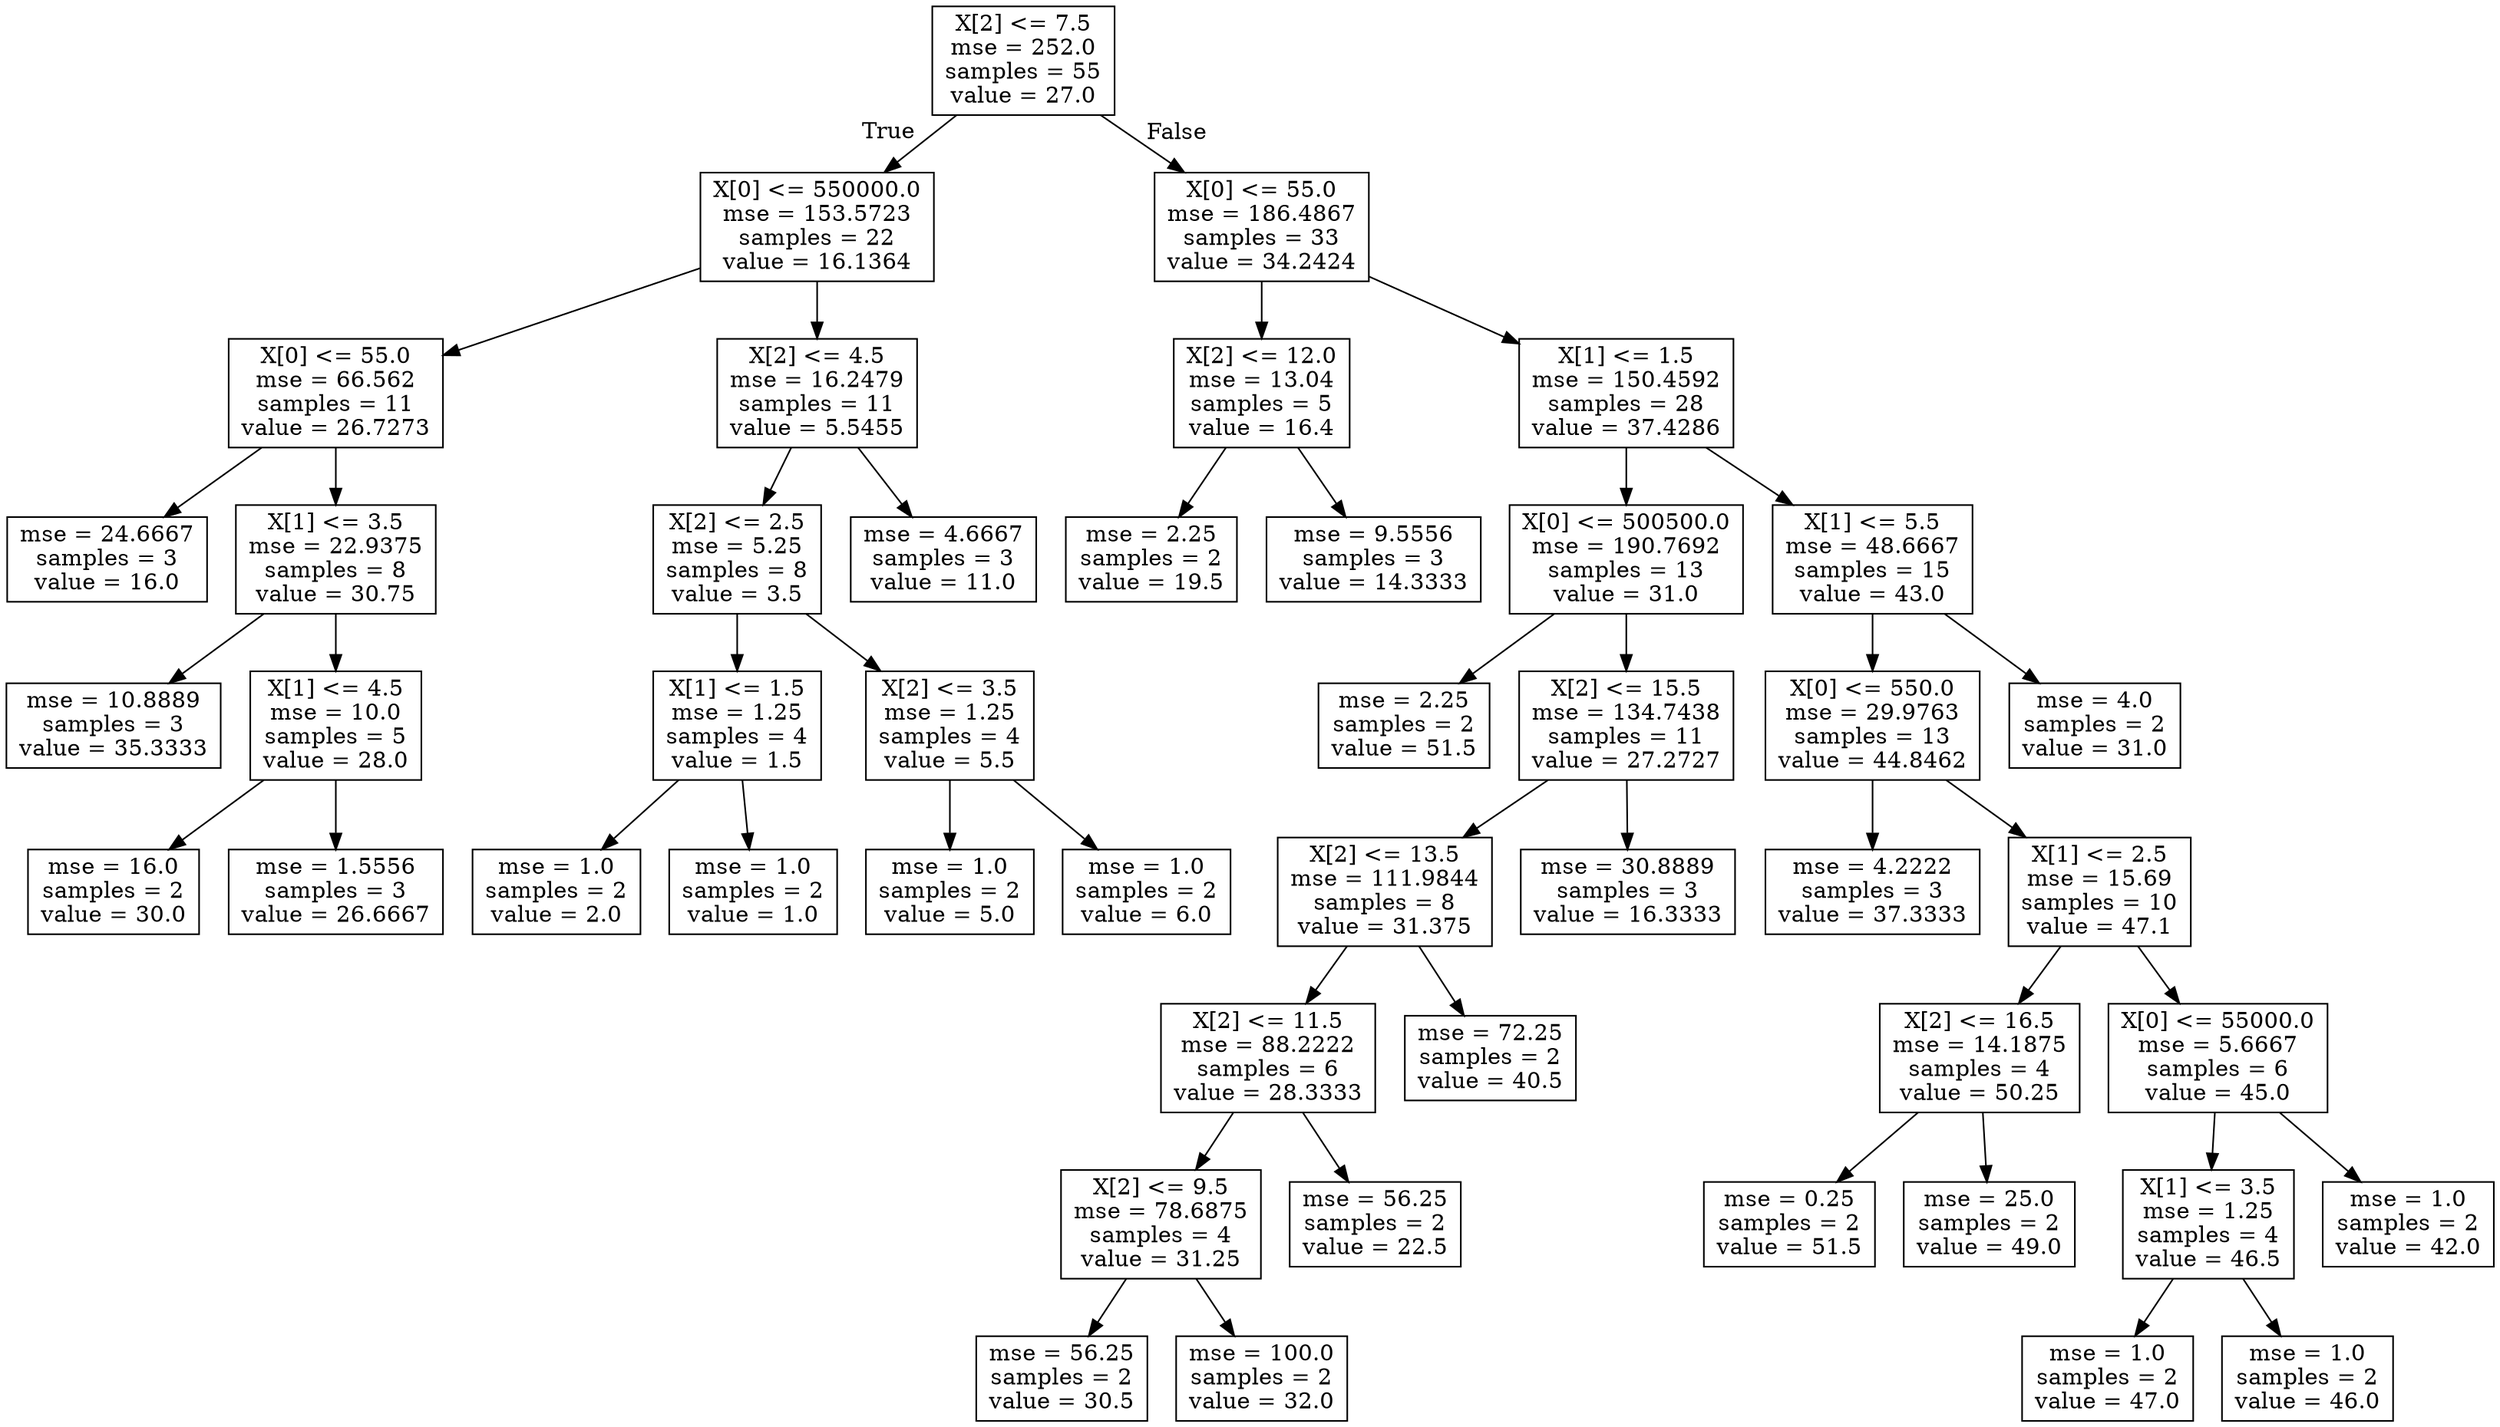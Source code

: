 digraph Tree {
node [shape=box] ;
0 [label="X[2] <= 7.5\nmse = 252.0\nsamples = 55\nvalue = 27.0"] ;
1 [label="X[0] <= 550000.0\nmse = 153.5723\nsamples = 22\nvalue = 16.1364"] ;
0 -> 1 [labeldistance=2.5, labelangle=45, headlabel="True"] ;
2 [label="X[0] <= 55.0\nmse = 66.562\nsamples = 11\nvalue = 26.7273"] ;
1 -> 2 ;
3 [label="mse = 24.6667\nsamples = 3\nvalue = 16.0"] ;
2 -> 3 ;
4 [label="X[1] <= 3.5\nmse = 22.9375\nsamples = 8\nvalue = 30.75"] ;
2 -> 4 ;
5 [label="mse = 10.8889\nsamples = 3\nvalue = 35.3333"] ;
4 -> 5 ;
6 [label="X[1] <= 4.5\nmse = 10.0\nsamples = 5\nvalue = 28.0"] ;
4 -> 6 ;
7 [label="mse = 16.0\nsamples = 2\nvalue = 30.0"] ;
6 -> 7 ;
8 [label="mse = 1.5556\nsamples = 3\nvalue = 26.6667"] ;
6 -> 8 ;
9 [label="X[2] <= 4.5\nmse = 16.2479\nsamples = 11\nvalue = 5.5455"] ;
1 -> 9 ;
10 [label="X[2] <= 2.5\nmse = 5.25\nsamples = 8\nvalue = 3.5"] ;
9 -> 10 ;
11 [label="X[1] <= 1.5\nmse = 1.25\nsamples = 4\nvalue = 1.5"] ;
10 -> 11 ;
12 [label="mse = 1.0\nsamples = 2\nvalue = 2.0"] ;
11 -> 12 ;
13 [label="mse = 1.0\nsamples = 2\nvalue = 1.0"] ;
11 -> 13 ;
14 [label="X[2] <= 3.5\nmse = 1.25\nsamples = 4\nvalue = 5.5"] ;
10 -> 14 ;
15 [label="mse = 1.0\nsamples = 2\nvalue = 5.0"] ;
14 -> 15 ;
16 [label="mse = 1.0\nsamples = 2\nvalue = 6.0"] ;
14 -> 16 ;
17 [label="mse = 4.6667\nsamples = 3\nvalue = 11.0"] ;
9 -> 17 ;
18 [label="X[0] <= 55.0\nmse = 186.4867\nsamples = 33\nvalue = 34.2424"] ;
0 -> 18 [labeldistance=2.5, labelangle=-45, headlabel="False"] ;
19 [label="X[2] <= 12.0\nmse = 13.04\nsamples = 5\nvalue = 16.4"] ;
18 -> 19 ;
20 [label="mse = 2.25\nsamples = 2\nvalue = 19.5"] ;
19 -> 20 ;
21 [label="mse = 9.5556\nsamples = 3\nvalue = 14.3333"] ;
19 -> 21 ;
22 [label="X[1] <= 1.5\nmse = 150.4592\nsamples = 28\nvalue = 37.4286"] ;
18 -> 22 ;
23 [label="X[0] <= 500500.0\nmse = 190.7692\nsamples = 13\nvalue = 31.0"] ;
22 -> 23 ;
24 [label="mse = 2.25\nsamples = 2\nvalue = 51.5"] ;
23 -> 24 ;
25 [label="X[2] <= 15.5\nmse = 134.7438\nsamples = 11\nvalue = 27.2727"] ;
23 -> 25 ;
26 [label="X[2] <= 13.5\nmse = 111.9844\nsamples = 8\nvalue = 31.375"] ;
25 -> 26 ;
27 [label="X[2] <= 11.5\nmse = 88.2222\nsamples = 6\nvalue = 28.3333"] ;
26 -> 27 ;
28 [label="X[2] <= 9.5\nmse = 78.6875\nsamples = 4\nvalue = 31.25"] ;
27 -> 28 ;
29 [label="mse = 56.25\nsamples = 2\nvalue = 30.5"] ;
28 -> 29 ;
30 [label="mse = 100.0\nsamples = 2\nvalue = 32.0"] ;
28 -> 30 ;
31 [label="mse = 56.25\nsamples = 2\nvalue = 22.5"] ;
27 -> 31 ;
32 [label="mse = 72.25\nsamples = 2\nvalue = 40.5"] ;
26 -> 32 ;
33 [label="mse = 30.8889\nsamples = 3\nvalue = 16.3333"] ;
25 -> 33 ;
34 [label="X[1] <= 5.5\nmse = 48.6667\nsamples = 15\nvalue = 43.0"] ;
22 -> 34 ;
35 [label="X[0] <= 550.0\nmse = 29.9763\nsamples = 13\nvalue = 44.8462"] ;
34 -> 35 ;
36 [label="mse = 4.2222\nsamples = 3\nvalue = 37.3333"] ;
35 -> 36 ;
37 [label="X[1] <= 2.5\nmse = 15.69\nsamples = 10\nvalue = 47.1"] ;
35 -> 37 ;
38 [label="X[2] <= 16.5\nmse = 14.1875\nsamples = 4\nvalue = 50.25"] ;
37 -> 38 ;
39 [label="mse = 0.25\nsamples = 2\nvalue = 51.5"] ;
38 -> 39 ;
40 [label="mse = 25.0\nsamples = 2\nvalue = 49.0"] ;
38 -> 40 ;
41 [label="X[0] <= 55000.0\nmse = 5.6667\nsamples = 6\nvalue = 45.0"] ;
37 -> 41 ;
42 [label="X[1] <= 3.5\nmse = 1.25\nsamples = 4\nvalue = 46.5"] ;
41 -> 42 ;
43 [label="mse = 1.0\nsamples = 2\nvalue = 47.0"] ;
42 -> 43 ;
44 [label="mse = 1.0\nsamples = 2\nvalue = 46.0"] ;
42 -> 44 ;
45 [label="mse = 1.0\nsamples = 2\nvalue = 42.0"] ;
41 -> 45 ;
46 [label="mse = 4.0\nsamples = 2\nvalue = 31.0"] ;
34 -> 46 ;
}